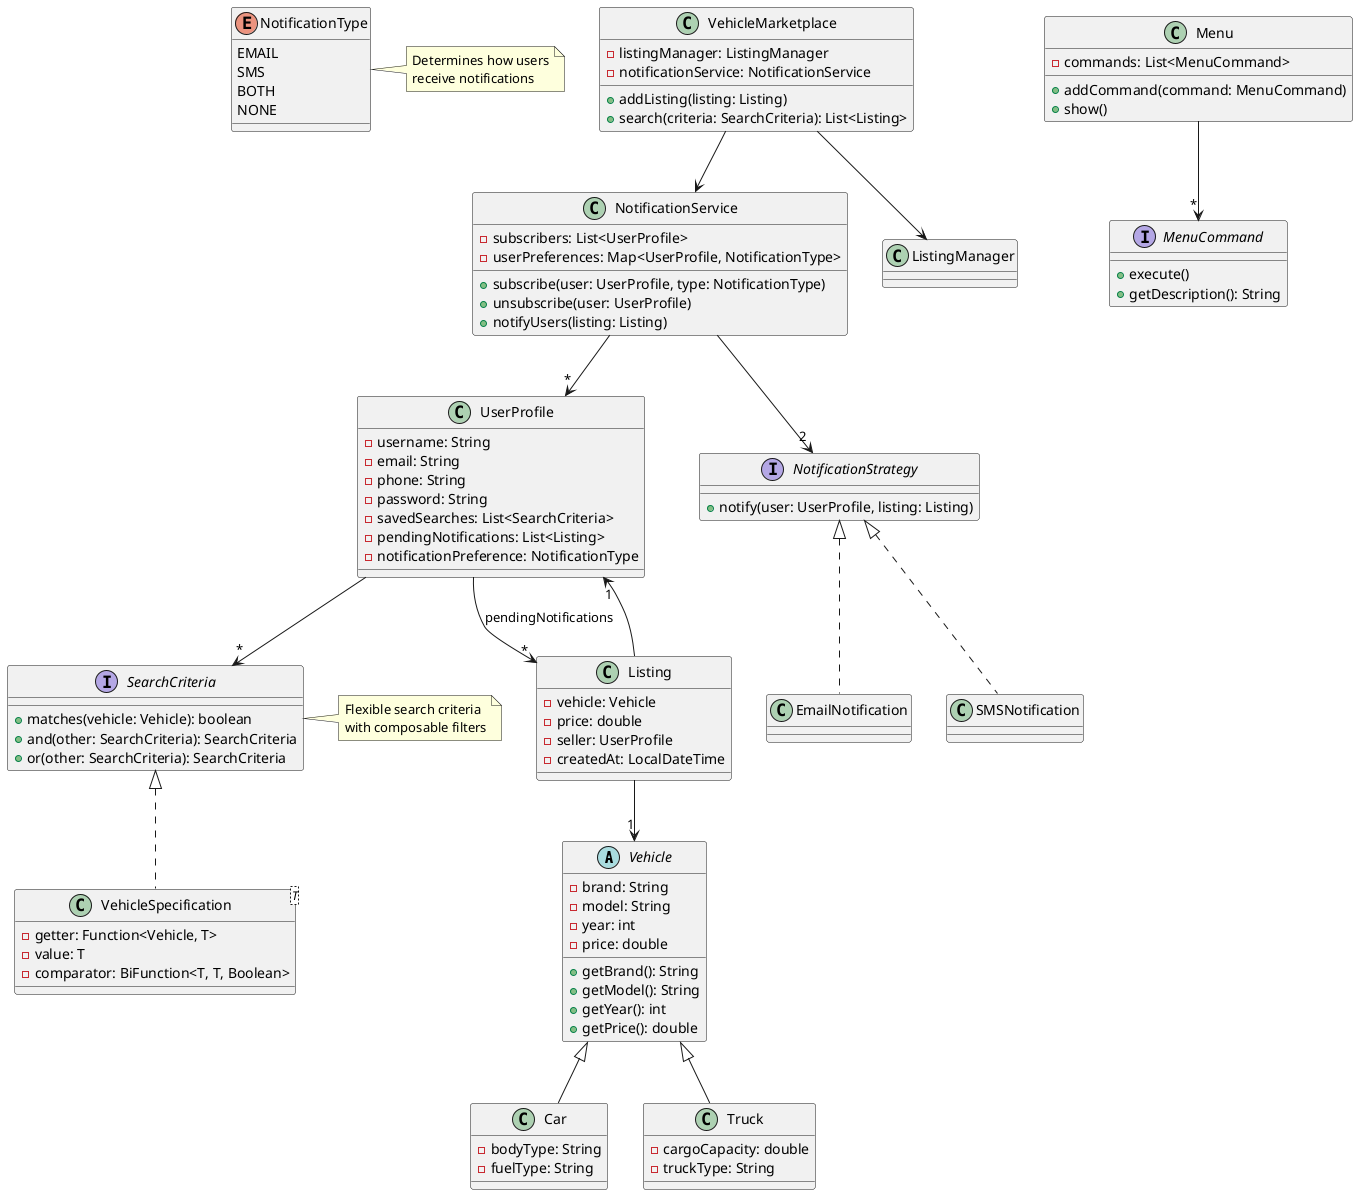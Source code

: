 @startuml Vehicle Marketplace

' Classes
abstract class Vehicle {
  -brand: String
  -model: String
  -year: int
  -price: double
  +getBrand(): String
  +getModel(): String
  +getYear(): int
  +getPrice(): double
}

class Car extends Vehicle {
  -bodyType: String
  -fuelType: String
}

class Truck extends Vehicle {
  -cargoCapacity: double
  -truckType: String
}

class UserProfile {
  -username: String
  -email: String
  -phone: String
  -password: String
  -savedSearches: List<SearchCriteria>
  -pendingNotifications: List<Listing>
  -notificationPreference: NotificationType
}

class Listing {
  -vehicle: Vehicle
  -price: double
  -seller: UserProfile
  -createdAt: LocalDateTime
}

class VehicleMarketplace {
  -listingManager: ListingManager
  -notificationService: NotificationService
  +addListing(listing: Listing)
  +search(criteria: SearchCriteria): List<Listing>
}

interface NotificationStrategy {
  +notify(user: UserProfile, listing: Listing)
}

class EmailNotification implements NotificationStrategy
class SMSNotification implements NotificationStrategy

class NotificationService {
  -subscribers: List<UserProfile>
  -userPreferences: Map<UserProfile, NotificationType>
  +subscribe(user: UserProfile, type: NotificationType)
  +unsubscribe(user: UserProfile)
  +notifyUsers(listing: Listing)
}

enum NotificationType {
  EMAIL
  SMS
  BOTH
  NONE
}

interface SearchCriteria {
  +matches(vehicle: Vehicle): boolean
  +and(other: SearchCriteria): SearchCriteria
  +or(other: SearchCriteria): SearchCriteria
}

class VehicleSpecification<T> implements SearchCriteria {
  -getter: Function<Vehicle, T>
  -value: T
  -comparator: BiFunction<T, T, Boolean>
}

' Menu System
interface MenuCommand {
  +execute()
  +getDescription(): String
}

class Menu {
  -commands: List<MenuCommand>
  +addCommand(command: MenuCommand)
  +show()
}

' Relationships
VehicleMarketplace --> ListingManager
VehicleMarketplace --> NotificationService
NotificationService --> "2" NotificationStrategy
NotificationService --> "*" UserProfile
Listing --> "1" Vehicle
Listing --> "1" UserProfile
UserProfile --> "*" SearchCriteria
UserProfile --> "*" Listing : pendingNotifications
Menu --> "*" MenuCommand

note right of NotificationType
  Determines how users
  receive notifications
end note

note right of SearchCriteria
  Flexible search criteria
  with composable filters
end note

@enduml